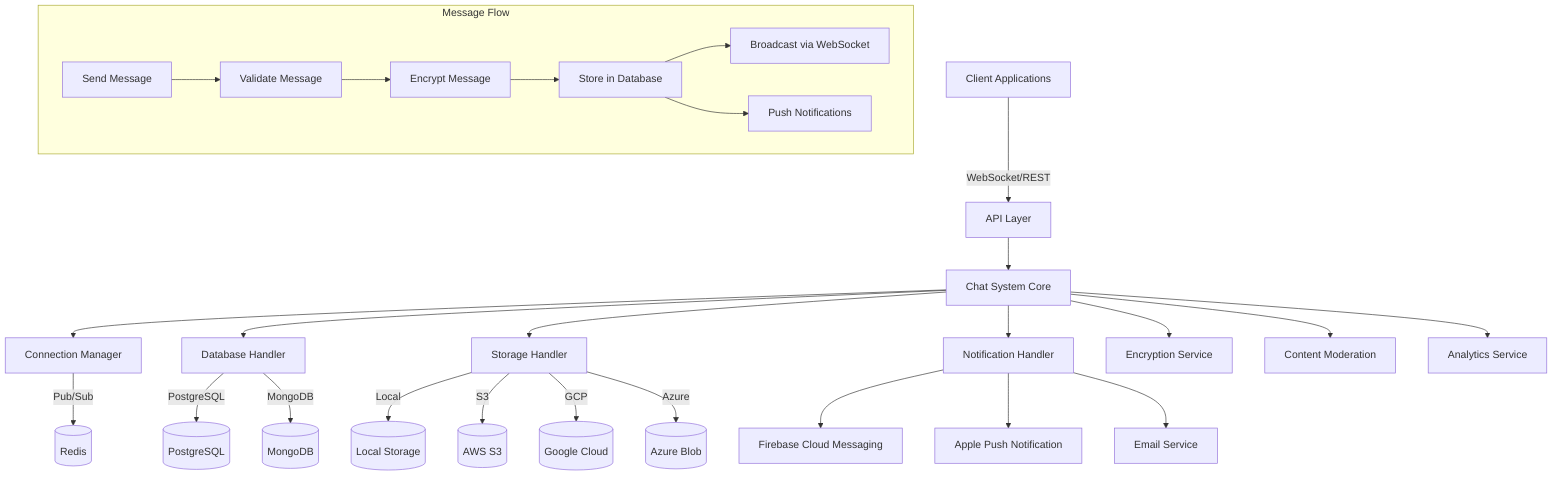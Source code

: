 graph TD
    Client[Client Applications] -->|WebSocket/REST| API[API Layer]
    API --> Core[Chat System Core]
    Core --> ConnMgr[Connection Manager]
    Core --> DBHandler[Database Handler]
    Core --> StorageHandler[Storage Handler]
    Core --> NotifHandler[Notification Handler]
    Core --> Encryption[Encryption Service]
    Core --> ContentMod[Content Moderation]
    Core --> Analytics[Analytics Service]
    
    DBHandler -->|PostgreSQL| PSQL[(PostgreSQL)]
    DBHandler -->|MongoDB| Mongo[(MongoDB)]
    
    StorageHandler -->|Local| Local[(Local Storage)]
    StorageHandler -->|S3| S3[(AWS S3)]
    StorageHandler -->|GCP| GCP[(Google Cloud)]
    StorageHandler -->|Azure| Azure[(Azure Blob)]
    
    ConnMgr -->|Pub/Sub| Redis[(Redis)]
    
    NotifHandler --> FCM[Firebase Cloud Messaging]
    NotifHandler --> APNS[Apple Push Notification]
    NotifHandler --> Email[Email Service]
    
    subgraph "Message Flow"
        Send[Send Message] --> Validate[Validate Message]
        Validate --> Encrypt[Encrypt Message]
        Encrypt --> Store[Store in Database]
        Store --> BroadcastWS[Broadcast via WebSocket]
        Store --> PushNotif[Push Notifications]
    end